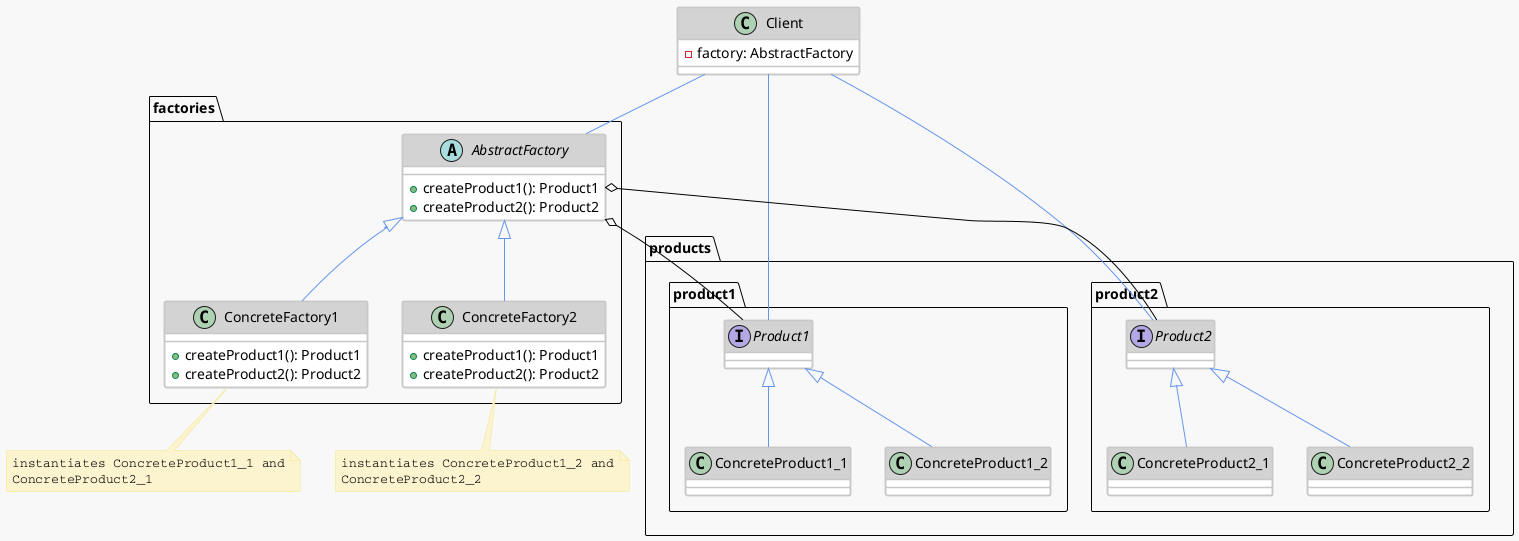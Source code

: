 @startuml
skinparam BackgroundColor #F8F8F8
skinparam  Shadowing false
skinparam RoundCorner 3
skinparam note {
  BorderColor Khaki
  BackgroundColor #FCF3CF
  FontName Courier
  FontSite 4
}

skinparam packageBorderThickness 1.0

skinparam class {
BackgroundColor white
ArrowColor CornFlowerBlue
BorderColor #C8C8C8
BorderThickness 1.5
HeaderBackgroundColor LightGrey
}

class Client {
  - factory: AbstractFactory
}

package factories {
  abstract class AbstractFactory{
    + createProduct1(): Product1
    + createProduct2(): Product2
  }

  class ConcreteFactory1 {
    + createProduct1(): Product1
    + createProduct2(): Product2
  }
  class ConcreteFactory2 {
    + createProduct1(): Product1
    + createProduct2(): Product2
  }

}


package products {
  package product1 {
    interface Product1{}

    class ConcreteProduct1_1{}
    class ConcreteProduct1_2{}
  }

   package product2 {
    interface Product2{}

      class ConcreteProduct2_1{}
      class ConcreteProduct2_2{}
   }

}

Client -- AbstractFactory
Client -- Product1
Client -- Product2

Product1 <|-- ConcreteProduct1_1
Product1 <|-- ConcreteProduct1_2
Product2 <|-- ConcreteProduct2_1
Product2 <|-- ConcreteProduct2_2

AbstractFactory <|-- ConcreteFactory1
AbstractFactory <|-- ConcreteFactory2

AbstractFactory o-[#black]- Product1
AbstractFactory o-[#black]- Product2


note bottom of ConcreteFactory1
  instantiates ConcreteProduct1_1 and
  ConcreteProduct2_1
end note

note bottom of ConcreteFactory2
  instantiates ConcreteProduct1_2 and
  ConcreteProduct2_2
end note
@enduml